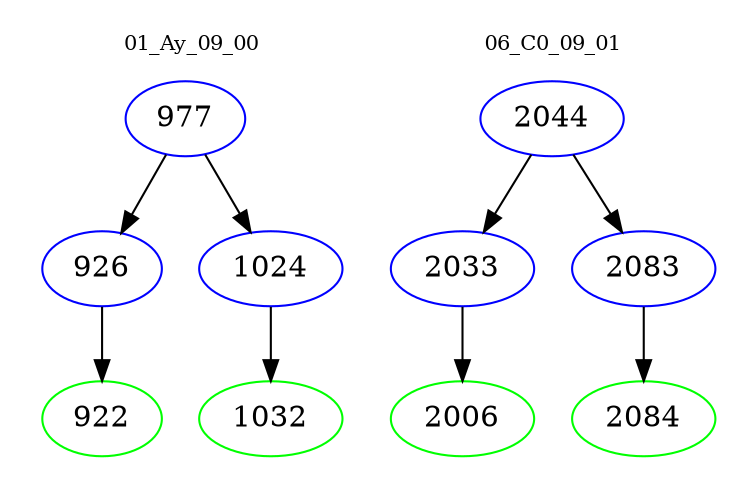 digraph{
subgraph cluster_0 {
color = white
label = "01_Ay_09_00";
fontsize=10;
T0_977 [label="977", color="blue"]
T0_977 -> T0_926 [color="black"]
T0_926 [label="926", color="blue"]
T0_926 -> T0_922 [color="black"]
T0_922 [label="922", color="green"]
T0_977 -> T0_1024 [color="black"]
T0_1024 [label="1024", color="blue"]
T0_1024 -> T0_1032 [color="black"]
T0_1032 [label="1032", color="green"]
}
subgraph cluster_1 {
color = white
label = "06_C0_09_01";
fontsize=10;
T1_2044 [label="2044", color="blue"]
T1_2044 -> T1_2033 [color="black"]
T1_2033 [label="2033", color="blue"]
T1_2033 -> T1_2006 [color="black"]
T1_2006 [label="2006", color="green"]
T1_2044 -> T1_2083 [color="black"]
T1_2083 [label="2083", color="blue"]
T1_2083 -> T1_2084 [color="black"]
T1_2084 [label="2084", color="green"]
}
}
